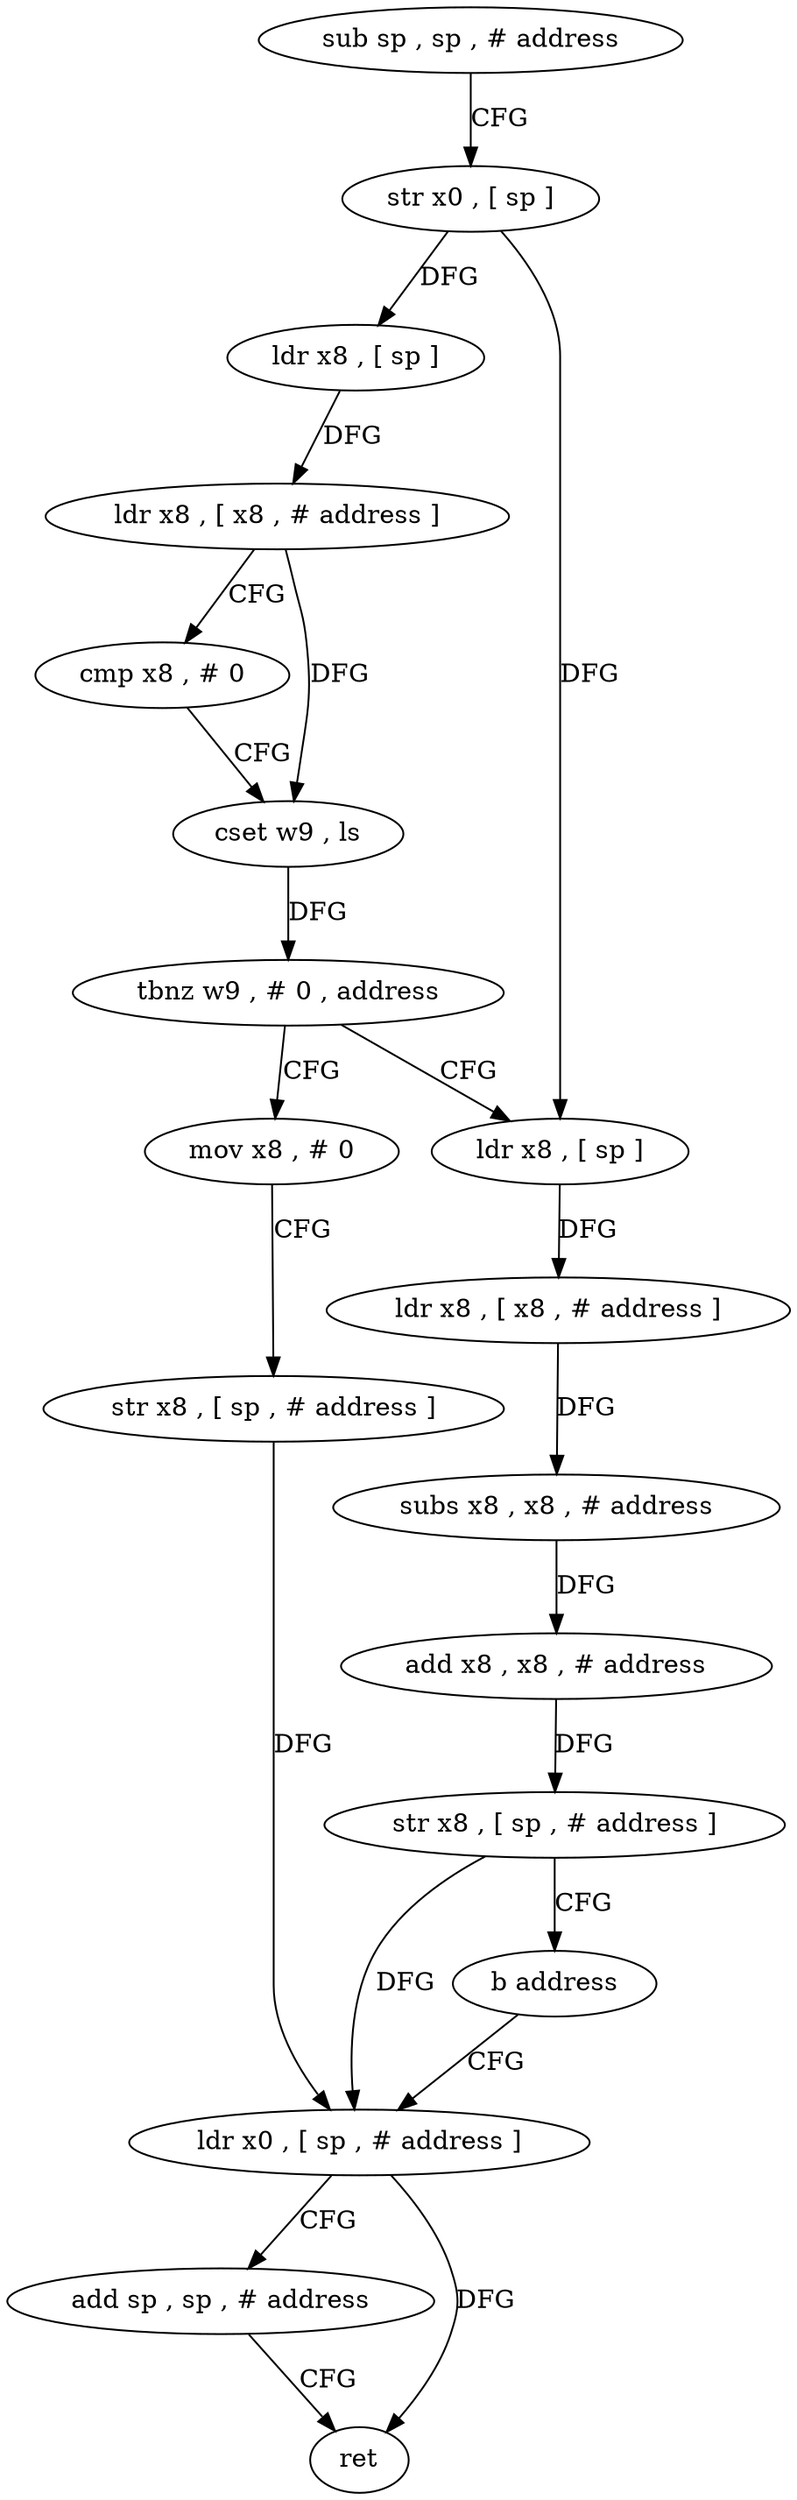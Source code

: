 digraph "func" {
"186592" [label = "sub sp , sp , # address" ]
"186596" [label = "str x0 , [ sp ]" ]
"186600" [label = "ldr x8 , [ sp ]" ]
"186604" [label = "ldr x8 , [ x8 , # address ]" ]
"186608" [label = "cmp x8 , # 0" ]
"186612" [label = "cset w9 , ls" ]
"186616" [label = "tbnz w9 , # 0 , address" ]
"186644" [label = "mov x8 , # 0" ]
"186620" [label = "ldr x8 , [ sp ]" ]
"186648" [label = "str x8 , [ sp , # address ]" ]
"186652" [label = "ldr x0 , [ sp , # address ]" ]
"186624" [label = "ldr x8 , [ x8 , # address ]" ]
"186628" [label = "subs x8 , x8 , # address" ]
"186632" [label = "add x8 , x8 , # address" ]
"186636" [label = "str x8 , [ sp , # address ]" ]
"186640" [label = "b address" ]
"186656" [label = "add sp , sp , # address" ]
"186660" [label = "ret" ]
"186592" -> "186596" [ label = "CFG" ]
"186596" -> "186600" [ label = "DFG" ]
"186596" -> "186620" [ label = "DFG" ]
"186600" -> "186604" [ label = "DFG" ]
"186604" -> "186608" [ label = "CFG" ]
"186604" -> "186612" [ label = "DFG" ]
"186608" -> "186612" [ label = "CFG" ]
"186612" -> "186616" [ label = "DFG" ]
"186616" -> "186644" [ label = "CFG" ]
"186616" -> "186620" [ label = "CFG" ]
"186644" -> "186648" [ label = "CFG" ]
"186620" -> "186624" [ label = "DFG" ]
"186648" -> "186652" [ label = "DFG" ]
"186652" -> "186656" [ label = "CFG" ]
"186652" -> "186660" [ label = "DFG" ]
"186624" -> "186628" [ label = "DFG" ]
"186628" -> "186632" [ label = "DFG" ]
"186632" -> "186636" [ label = "DFG" ]
"186636" -> "186640" [ label = "CFG" ]
"186636" -> "186652" [ label = "DFG" ]
"186640" -> "186652" [ label = "CFG" ]
"186656" -> "186660" [ label = "CFG" ]
}
